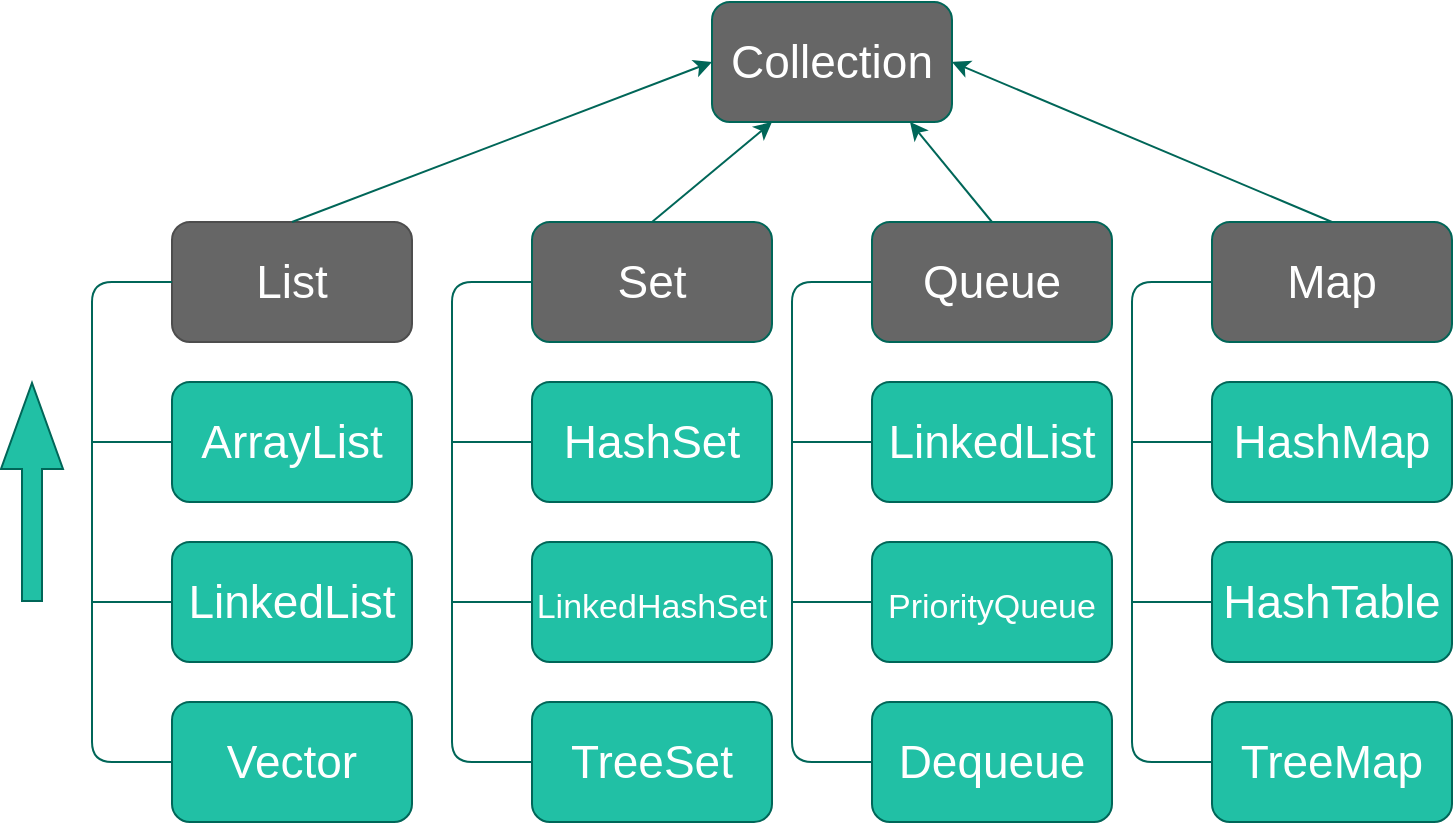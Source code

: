 <mxfile version="20.2.8" type="github">
  <diagram id="fYepgF6CEujm1437ftod" name="Page-1">
    <mxGraphModel dx="1422" dy="705" grid="1" gridSize="10" guides="1" tooltips="1" connect="1" arrows="1" fold="1" page="1" pageScale="1" pageWidth="1100" pageHeight="850" math="0" shadow="0">
      <root>
        <mxCell id="0" />
        <mxCell id="1" parent="0" />
        <mxCell id="pEcas6hbaHr0vrHVOu-9-1" value="&lt;font color=&quot;#ffffff&quot; style=&quot;font-size: 23px;&quot;&gt;Collection&lt;/font&gt;" style="rounded=1;whiteSpace=wrap;html=1;fillColor=#666666;strokeColor=#006658;fontColor=#5C5C5C;" vertex="1" parent="1">
          <mxGeometry x="520" y="170" width="120" height="60" as="geometry" />
        </mxCell>
        <mxCell id="pEcas6hbaHr0vrHVOu-9-2" value="&lt;font color=&quot;#ffffff&quot;&gt;List&lt;/font&gt;" style="rounded=1;whiteSpace=wrap;html=1;fontSize=23;fillColor=#666666;strokeColor=#4D4D4D;fontColor=#5C5C5C;" vertex="1" parent="1">
          <mxGeometry x="250" y="280" width="120" height="60" as="geometry" />
        </mxCell>
        <mxCell id="pEcas6hbaHr0vrHVOu-9-3" value="&lt;font color=&quot;#ffffff&quot;&gt;Set&lt;/font&gt;" style="rounded=1;whiteSpace=wrap;html=1;fontSize=23;fillColor=#666666;strokeColor=#006658;fontColor=#5C5C5C;" vertex="1" parent="1">
          <mxGeometry x="430" y="280" width="120" height="60" as="geometry" />
        </mxCell>
        <mxCell id="pEcas6hbaHr0vrHVOu-9-4" value="&lt;font color=&quot;#ffffff&quot;&gt;Queue&lt;/font&gt;" style="rounded=1;whiteSpace=wrap;html=1;fontSize=23;fillColor=#666666;strokeColor=#006658;fontColor=#5C5C5C;" vertex="1" parent="1">
          <mxGeometry x="600" y="280" width="120" height="60" as="geometry" />
        </mxCell>
        <mxCell id="pEcas6hbaHr0vrHVOu-9-5" value="&lt;font color=&quot;#ffffff&quot;&gt;Map&lt;/font&gt;" style="rounded=1;whiteSpace=wrap;html=1;fontSize=23;fillColor=#666666;strokeColor=#006658;fontColor=#5C5C5C;" vertex="1" parent="1">
          <mxGeometry x="770" y="280" width="120" height="60" as="geometry" />
        </mxCell>
        <mxCell id="pEcas6hbaHr0vrHVOu-9-6" value="" style="endArrow=classic;html=1;rounded=1;fontSize=23;entryX=0;entryY=0.5;entryDx=0;entryDy=0;strokeColor=#006658;fontColor=#5C5C5C;exitX=0.5;exitY=0;exitDx=0;exitDy=0;" edge="1" parent="1" source="pEcas6hbaHr0vrHVOu-9-2" target="pEcas6hbaHr0vrHVOu-9-1">
          <mxGeometry width="50" height="50" relative="1" as="geometry">
            <mxPoint x="260" y="220" as="sourcePoint" />
            <mxPoint x="440" y="510" as="targetPoint" />
          </mxGeometry>
        </mxCell>
        <mxCell id="pEcas6hbaHr0vrHVOu-9-7" value="" style="endArrow=classic;html=1;rounded=1;fontSize=23;entryX=0.25;entryY=1;entryDx=0;entryDy=0;strokeColor=#006658;fontColor=#5C5C5C;exitX=0.5;exitY=0;exitDx=0;exitDy=0;" edge="1" parent="1" source="pEcas6hbaHr0vrHVOu-9-3" target="pEcas6hbaHr0vrHVOu-9-1">
          <mxGeometry width="50" height="50" relative="1" as="geometry">
            <mxPoint x="450" y="250" as="sourcePoint" />
            <mxPoint x="580" y="420" as="targetPoint" />
          </mxGeometry>
        </mxCell>
        <mxCell id="pEcas6hbaHr0vrHVOu-9-8" value="" style="endArrow=classic;html=1;rounded=1;fontSize=23;entryX=0.825;entryY=1;entryDx=0;entryDy=0;strokeColor=#006658;fontColor=#5C5C5C;entryPerimeter=0;exitX=0.5;exitY=0;exitDx=0;exitDy=0;" edge="1" parent="1" source="pEcas6hbaHr0vrHVOu-9-4" target="pEcas6hbaHr0vrHVOu-9-1">
          <mxGeometry width="50" height="50" relative="1" as="geometry">
            <mxPoint x="590" y="260" as="sourcePoint" />
            <mxPoint x="580" y="420" as="targetPoint" />
          </mxGeometry>
        </mxCell>
        <mxCell id="pEcas6hbaHr0vrHVOu-9-9" value="" style="endArrow=classic;html=1;rounded=1;fontSize=23;entryX=1;entryY=0.5;entryDx=0;entryDy=0;strokeColor=#006658;fontColor=#5C5C5C;exitX=0.5;exitY=0;exitDx=0;exitDy=0;" edge="1" parent="1" source="pEcas6hbaHr0vrHVOu-9-5" target="pEcas6hbaHr0vrHVOu-9-1">
          <mxGeometry width="50" height="50" relative="1" as="geometry">
            <mxPoint x="820" y="170" as="sourcePoint" />
            <mxPoint x="580" y="420" as="targetPoint" />
          </mxGeometry>
        </mxCell>
        <mxCell id="pEcas6hbaHr0vrHVOu-9-10" value="&lt;font color=&quot;#ffffff&quot;&gt;ArrayList&lt;/font&gt;" style="rounded=1;whiteSpace=wrap;html=1;fontSize=23;fillColor=#21C0A5;strokeColor=#006658;fontColor=#5C5C5C;" vertex="1" parent="1">
          <mxGeometry x="250" y="360" width="120" height="60" as="geometry" />
        </mxCell>
        <mxCell id="pEcas6hbaHr0vrHVOu-9-11" value="&lt;font color=&quot;#ffffff&quot;&gt;LinkedList&lt;/font&gt;" style="rounded=1;whiteSpace=wrap;html=1;fontSize=23;fillColor=#21C0A5;strokeColor=#006658;fontColor=#5C5C5C;" vertex="1" parent="1">
          <mxGeometry x="250" y="440" width="120" height="60" as="geometry" />
        </mxCell>
        <mxCell id="pEcas6hbaHr0vrHVOu-9-12" value="&lt;font color=&quot;#ffffff&quot;&gt;Vector&lt;/font&gt;" style="rounded=1;whiteSpace=wrap;html=1;fontSize=23;fillColor=#21C0A5;strokeColor=#006658;fontColor=#5C5C5C;" vertex="1" parent="1">
          <mxGeometry x="250" y="520" width="120" height="60" as="geometry" />
        </mxCell>
        <mxCell id="pEcas6hbaHr0vrHVOu-9-14" value="" style="edgeStyle=orthogonalEdgeStyle;startArrow=none;endArrow=none;rounded=1;targetPortConstraint=eastwest;sourcePortConstraint=northsouth;fontSize=23;strokeColor=#006658;fontColor=#5C5C5C;" edge="1" target="pEcas6hbaHr0vrHVOu-9-12" parent="1">
          <mxGeometry relative="1" as="geometry">
            <mxPoint x="250" y="310" as="sourcePoint" />
            <mxPoint x="230" y="550" as="targetPoint" />
            <Array as="points">
              <mxPoint x="210" y="310" />
              <mxPoint x="210" y="550" />
            </Array>
          </mxGeometry>
        </mxCell>
        <mxCell id="pEcas6hbaHr0vrHVOu-9-17" value="" style="endArrow=none;html=1;rounded=1;fontSize=23;exitX=0;exitY=0.5;exitDx=0;exitDy=0;strokeColor=#006658;fontColor=#5C5C5C;" edge="1" parent="1" source="pEcas6hbaHr0vrHVOu-9-10">
          <mxGeometry width="50" height="50" relative="1" as="geometry">
            <mxPoint x="530" y="470" as="sourcePoint" />
            <mxPoint x="210" y="390" as="targetPoint" />
          </mxGeometry>
        </mxCell>
        <mxCell id="pEcas6hbaHr0vrHVOu-9-18" value="" style="endArrow=none;html=1;rounded=1;fontSize=23;exitX=0;exitY=0.5;exitDx=0;exitDy=0;strokeColor=#006658;fontColor=#5C5C5C;" edge="1" parent="1" source="pEcas6hbaHr0vrHVOu-9-11">
          <mxGeometry width="50" height="50" relative="1" as="geometry">
            <mxPoint x="260" y="400" as="sourcePoint" />
            <mxPoint x="210" y="470" as="targetPoint" />
          </mxGeometry>
        </mxCell>
        <mxCell id="pEcas6hbaHr0vrHVOu-9-19" value="&lt;font color=&quot;#ffffff&quot;&gt;HashSet&lt;/font&gt;" style="rounded=1;whiteSpace=wrap;html=1;fontSize=23;fillColor=#21C0A5;strokeColor=#006658;fontColor=#5C5C5C;" vertex="1" parent="1">
          <mxGeometry x="430" y="360" width="120" height="60" as="geometry" />
        </mxCell>
        <mxCell id="pEcas6hbaHr0vrHVOu-9-20" value="&lt;font color=&quot;#ffffff&quot; style=&quot;font-size: 17px;&quot;&gt;LinkedHashSet&lt;/font&gt;" style="rounded=1;whiteSpace=wrap;html=1;fontSize=23;fillColor=#21C0A5;strokeColor=#006658;fontColor=#5C5C5C;" vertex="1" parent="1">
          <mxGeometry x="430" y="440" width="120" height="60" as="geometry" />
        </mxCell>
        <mxCell id="pEcas6hbaHr0vrHVOu-9-21" value="&lt;font color=&quot;#ffffff&quot; style=&quot;font-size: 23px;&quot;&gt;TreeSet&lt;/font&gt;" style="rounded=1;whiteSpace=wrap;html=1;fontSize=17;fillColor=#21C0A5;strokeColor=#006658;fontColor=#5C5C5C;" vertex="1" parent="1">
          <mxGeometry x="430" y="520" width="120" height="60" as="geometry" />
        </mxCell>
        <mxCell id="pEcas6hbaHr0vrHVOu-9-22" value="" style="edgeStyle=orthogonalEdgeStyle;startArrow=none;endArrow=none;rounded=1;targetPortConstraint=eastwest;sourcePortConstraint=northsouth;fontSize=23;strokeColor=#006658;fontColor=#5C5C5C;" edge="1" parent="1">
          <mxGeometry relative="1" as="geometry">
            <mxPoint x="430" y="310" as="sourcePoint" />
            <mxPoint x="430" y="550" as="targetPoint" />
            <Array as="points">
              <mxPoint x="390" y="310" />
              <mxPoint x="390" y="550" />
            </Array>
          </mxGeometry>
        </mxCell>
        <mxCell id="pEcas6hbaHr0vrHVOu-9-26" value="" style="endArrow=none;html=1;rounded=1;fontSize=23;entryX=0;entryY=0.5;entryDx=0;entryDy=0;strokeColor=#006658;fontColor=#5C5C5C;" edge="1" parent="1" target="pEcas6hbaHr0vrHVOu-9-20">
          <mxGeometry width="50" height="50" relative="1" as="geometry">
            <mxPoint x="390" y="470" as="sourcePoint" />
            <mxPoint x="230" y="410" as="targetPoint" />
          </mxGeometry>
        </mxCell>
        <mxCell id="pEcas6hbaHr0vrHVOu-9-27" value="" style="endArrow=none;html=1;rounded=1;fontSize=23;exitX=0;exitY=0.5;exitDx=0;exitDy=0;strokeColor=#006658;fontColor=#5C5C5C;" edge="1" parent="1" source="pEcas6hbaHr0vrHVOu-9-19">
          <mxGeometry width="50" height="50" relative="1" as="geometry">
            <mxPoint x="280" y="420" as="sourcePoint" />
            <mxPoint x="390" y="390" as="targetPoint" />
          </mxGeometry>
        </mxCell>
        <mxCell id="pEcas6hbaHr0vrHVOu-9-28" value="&lt;font color=&quot;#ffffff&quot;&gt;LinkedList&lt;/font&gt;" style="rounded=1;whiteSpace=wrap;html=1;fontSize=23;fillColor=#21C0A5;strokeColor=#006658;fontColor=#5C5C5C;" vertex="1" parent="1">
          <mxGeometry x="600" y="360" width="120" height="60" as="geometry" />
        </mxCell>
        <mxCell id="pEcas6hbaHr0vrHVOu-9-29" value="&lt;font color=&quot;#ffffff&quot; style=&quot;font-size: 17px;&quot;&gt;PriorityQueue&lt;/font&gt;" style="rounded=1;whiteSpace=wrap;html=1;fontSize=23;fillColor=#21C0A5;strokeColor=#006658;fontColor=#5C5C5C;" vertex="1" parent="1">
          <mxGeometry x="600" y="440" width="120" height="60" as="geometry" />
        </mxCell>
        <mxCell id="pEcas6hbaHr0vrHVOu-9-30" value="&lt;font color=&quot;#ffffff&quot; style=&quot;font-size: 23px;&quot;&gt;Dequeue&lt;/font&gt;" style="rounded=1;whiteSpace=wrap;html=1;fontSize=17;fillColor=#21C0A5;strokeColor=#006658;fontColor=#5C5C5C;" vertex="1" parent="1">
          <mxGeometry x="600" y="520" width="120" height="60" as="geometry" />
        </mxCell>
        <mxCell id="pEcas6hbaHr0vrHVOu-9-31" value="" style="edgeStyle=orthogonalEdgeStyle;startArrow=none;endArrow=none;rounded=1;targetPortConstraint=eastwest;sourcePortConstraint=northsouth;fontSize=23;strokeColor=#006658;fontColor=#5C5C5C;" edge="1" parent="1">
          <mxGeometry relative="1" as="geometry">
            <mxPoint x="600" y="310" as="sourcePoint" />
            <mxPoint x="600" y="550" as="targetPoint" />
            <Array as="points">
              <mxPoint x="560" y="310" />
              <mxPoint x="560" y="550" />
            </Array>
          </mxGeometry>
        </mxCell>
        <mxCell id="pEcas6hbaHr0vrHVOu-9-32" value="" style="endArrow=none;html=1;rounded=1;fontSize=23;entryX=0;entryY=0.5;entryDx=0;entryDy=0;strokeColor=#006658;fontColor=#5C5C5C;" edge="1" parent="1" target="pEcas6hbaHr0vrHVOu-9-29">
          <mxGeometry width="50" height="50" relative="1" as="geometry">
            <mxPoint x="560" y="470" as="sourcePoint" />
            <mxPoint x="400" y="410" as="targetPoint" />
          </mxGeometry>
        </mxCell>
        <mxCell id="pEcas6hbaHr0vrHVOu-9-33" value="" style="endArrow=none;html=1;rounded=1;fontSize=23;exitX=0;exitY=0.5;exitDx=0;exitDy=0;strokeColor=#006658;fontColor=#5C5C5C;" edge="1" parent="1" source="pEcas6hbaHr0vrHVOu-9-28">
          <mxGeometry width="50" height="50" relative="1" as="geometry">
            <mxPoint x="450" y="420" as="sourcePoint" />
            <mxPoint x="560" y="390" as="targetPoint" />
          </mxGeometry>
        </mxCell>
        <mxCell id="pEcas6hbaHr0vrHVOu-9-34" value="&lt;font color=&quot;#ffffff&quot;&gt;HashMap&lt;/font&gt;" style="rounded=1;whiteSpace=wrap;html=1;fontSize=23;fillColor=#21C0A5;strokeColor=#006658;fontColor=#5C5C5C;" vertex="1" parent="1">
          <mxGeometry x="770" y="360" width="120" height="60" as="geometry" />
        </mxCell>
        <mxCell id="pEcas6hbaHr0vrHVOu-9-35" value="&lt;font color=&quot;#ffffff&quot; style=&quot;font-size: 23px;&quot;&gt;HashTable&lt;/font&gt;" style="rounded=1;whiteSpace=wrap;html=1;fontSize=23;fillColor=#21C0A5;strokeColor=#006658;fontColor=#5C5C5C;" vertex="1" parent="1">
          <mxGeometry x="770" y="440" width="120" height="60" as="geometry" />
        </mxCell>
        <mxCell id="pEcas6hbaHr0vrHVOu-9-36" value="&lt;font color=&quot;#ffffff&quot; style=&quot;font-size: 23px;&quot;&gt;TreeMap&lt;/font&gt;" style="rounded=1;whiteSpace=wrap;html=1;fontSize=17;fillColor=#21C0A5;strokeColor=#006658;fontColor=#5C5C5C;" vertex="1" parent="1">
          <mxGeometry x="770" y="520" width="120" height="60" as="geometry" />
        </mxCell>
        <mxCell id="pEcas6hbaHr0vrHVOu-9-37" value="" style="edgeStyle=orthogonalEdgeStyle;startArrow=none;endArrow=none;rounded=1;targetPortConstraint=eastwest;sourcePortConstraint=northsouth;fontSize=23;strokeColor=#006658;fontColor=#5C5C5C;" edge="1" parent="1">
          <mxGeometry relative="1" as="geometry">
            <mxPoint x="770" y="310" as="sourcePoint" />
            <mxPoint x="770" y="550" as="targetPoint" />
            <Array as="points">
              <mxPoint x="730" y="310" />
              <mxPoint x="730" y="550" />
            </Array>
          </mxGeometry>
        </mxCell>
        <mxCell id="pEcas6hbaHr0vrHVOu-9-38" value="" style="endArrow=none;html=1;rounded=1;fontSize=23;entryX=0;entryY=0.5;entryDx=0;entryDy=0;strokeColor=#006658;fontColor=#5C5C5C;" edge="1" parent="1" target="pEcas6hbaHr0vrHVOu-9-35">
          <mxGeometry width="50" height="50" relative="1" as="geometry">
            <mxPoint x="730" y="470" as="sourcePoint" />
            <mxPoint x="570" y="410" as="targetPoint" />
          </mxGeometry>
        </mxCell>
        <mxCell id="pEcas6hbaHr0vrHVOu-9-39" value="" style="endArrow=none;html=1;rounded=1;fontSize=23;exitX=0;exitY=0.5;exitDx=0;exitDy=0;strokeColor=#006658;fontColor=#5C5C5C;" edge="1" parent="1" source="pEcas6hbaHr0vrHVOu-9-34">
          <mxGeometry width="50" height="50" relative="1" as="geometry">
            <mxPoint x="620" y="420" as="sourcePoint" />
            <mxPoint x="730" y="390" as="targetPoint" />
          </mxGeometry>
        </mxCell>
        <mxCell id="pEcas6hbaHr0vrHVOu-9-40" value="" style="shape=flexArrow;endArrow=classic;html=1;rounded=0;strokeColor=#006658;fontSize=12;fontColor=#5C5C5C;startSize=14;endSize=14;fillColor=#21C0A5;curved=1;" edge="1" parent="1">
          <mxGeometry width="50" height="50" relative="1" as="geometry">
            <mxPoint x="180" y="470" as="sourcePoint" />
            <mxPoint x="180" y="360" as="targetPoint" />
          </mxGeometry>
        </mxCell>
      </root>
    </mxGraphModel>
  </diagram>
</mxfile>
